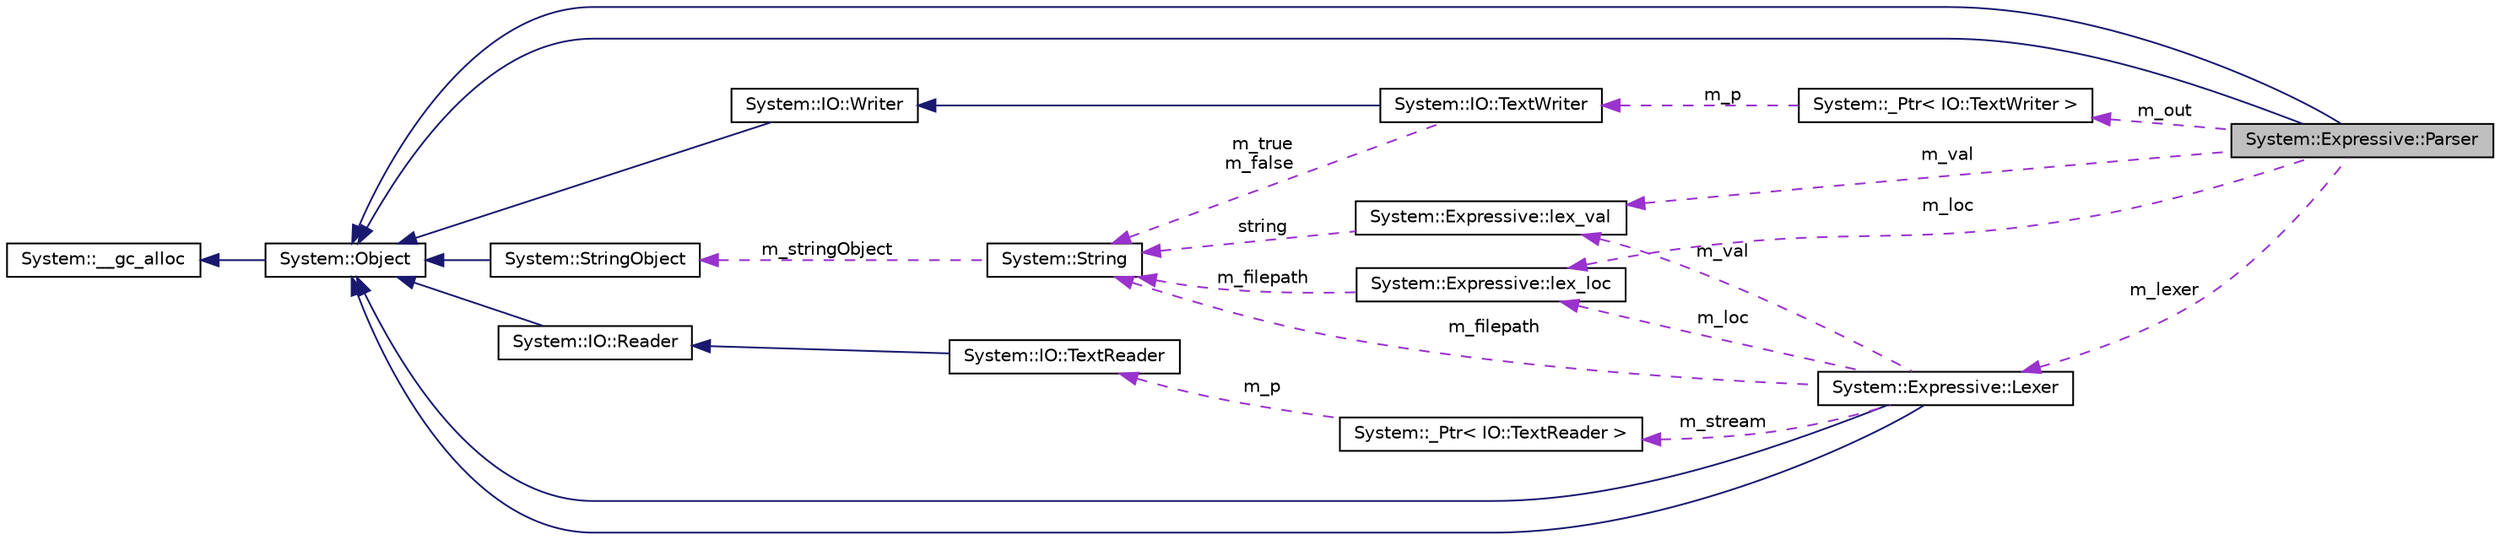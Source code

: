 digraph G
{
  edge [fontname="Helvetica",fontsize="10",labelfontname="Helvetica",labelfontsize="10"];
  node [fontname="Helvetica",fontsize="10",shape=record];
  rankdir="LR";
  Node1 [label="System::Expressive::Parser",height=0.2,width=0.4,color="black", fillcolor="grey75", style="filled" fontcolor="black"];
  Node2 -> Node1 [dir="back",color="midnightblue",fontsize="10",style="solid",fontname="Helvetica"];
  Node2 [label="System::Object",height=0.2,width=0.4,color="black", fillcolor="white", style="filled",URL="$class_system_1_1_object.html"];
  Node3 -> Node2 [dir="back",color="midnightblue",fontsize="10",style="solid",fontname="Helvetica"];
  Node3 [label="System::__gc_alloc",height=0.2,width=0.4,color="black", fillcolor="white", style="filled",URL="$class_system_1_1____gc__alloc.html"];
  Node2 -> Node1 [dir="back",color="midnightblue",fontsize="10",style="solid",fontname="Helvetica"];
  Node4 -> Node1 [dir="back",color="darkorchid3",fontsize="10",style="dashed",label=" m_out" ,fontname="Helvetica"];
  Node4 [label="System::_Ptr\< IO::TextWriter \>",height=0.2,width=0.4,color="black", fillcolor="white", style="filled",URL="$class_system_1_1___ptr.html"];
  Node5 -> Node4 [dir="back",color="darkorchid3",fontsize="10",style="dashed",label=" m_p" ,fontname="Helvetica"];
  Node5 [label="System::IO::TextWriter",height=0.2,width=0.4,color="black", fillcolor="white", style="filled",URL="$class_system_1_1_i_o_1_1_text_writer.html"];
  Node6 -> Node5 [dir="back",color="midnightblue",fontsize="10",style="solid",fontname="Helvetica"];
  Node6 [label="System::IO::Writer",height=0.2,width=0.4,color="black", fillcolor="white", style="filled",URL="$class_system_1_1_i_o_1_1_writer.html"];
  Node2 -> Node6 [dir="back",color="midnightblue",fontsize="10",style="solid",fontname="Helvetica"];
  Node7 -> Node5 [dir="back",color="darkorchid3",fontsize="10",style="dashed",label=" m_true\nm_false" ,fontname="Helvetica"];
  Node7 [label="System::String",height=0.2,width=0.4,color="black", fillcolor="white", style="filled",URL="$class_system_1_1_string.html"];
  Node8 -> Node7 [dir="back",color="darkorchid3",fontsize="10",style="dashed",label=" m_stringObject" ,fontname="Helvetica"];
  Node8 [label="System::StringObject",height=0.2,width=0.4,color="black", fillcolor="white", style="filled",URL="$class_system_1_1_string_object.html"];
  Node2 -> Node8 [dir="back",color="midnightblue",fontsize="10",style="solid",fontname="Helvetica"];
  Node9 -> Node1 [dir="back",color="darkorchid3",fontsize="10",style="dashed",label=" m_lexer" ,fontname="Helvetica"];
  Node9 [label="System::Expressive::Lexer",height=0.2,width=0.4,color="black", fillcolor="white", style="filled",URL="$class_system_1_1_expressive_1_1_lexer.html"];
  Node2 -> Node9 [dir="back",color="midnightblue",fontsize="10",style="solid",fontname="Helvetica"];
  Node2 -> Node9 [dir="back",color="midnightblue",fontsize="10",style="solid",fontname="Helvetica"];
  Node10 -> Node9 [dir="back",color="darkorchid3",fontsize="10",style="dashed",label=" m_stream" ,fontname="Helvetica"];
  Node10 [label="System::_Ptr\< IO::TextReader \>",height=0.2,width=0.4,color="black", fillcolor="white", style="filled",URL="$class_system_1_1___ptr.html"];
  Node11 -> Node10 [dir="back",color="darkorchid3",fontsize="10",style="dashed",label=" m_p" ,fontname="Helvetica"];
  Node11 [label="System::IO::TextReader",height=0.2,width=0.4,color="black", fillcolor="white", style="filled",URL="$class_system_1_1_i_o_1_1_text_reader.html"];
  Node12 -> Node11 [dir="back",color="midnightblue",fontsize="10",style="solid",fontname="Helvetica"];
  Node12 [label="System::IO::Reader",height=0.2,width=0.4,color="black", fillcolor="white", style="filled",URL="$class_system_1_1_i_o_1_1_reader.html"];
  Node2 -> Node12 [dir="back",color="midnightblue",fontsize="10",style="solid",fontname="Helvetica"];
  Node7 -> Node9 [dir="back",color="darkorchid3",fontsize="10",style="dashed",label=" m_filepath" ,fontname="Helvetica"];
  Node13 -> Node9 [dir="back",color="darkorchid3",fontsize="10",style="dashed",label=" m_loc" ,fontname="Helvetica"];
  Node13 [label="System::Expressive::lex_loc",height=0.2,width=0.4,color="black", fillcolor="white", style="filled",URL="$struct_system_1_1_expressive_1_1lex__loc.html"];
  Node7 -> Node13 [dir="back",color="darkorchid3",fontsize="10",style="dashed",label=" m_filepath" ,fontname="Helvetica"];
  Node14 -> Node9 [dir="back",color="darkorchid3",fontsize="10",style="dashed",label=" m_val" ,fontname="Helvetica"];
  Node14 [label="System::Expressive::lex_val",height=0.2,width=0.4,color="black", fillcolor="white", style="filled",URL="$struct_system_1_1_expressive_1_1lex__val.html"];
  Node7 -> Node14 [dir="back",color="darkorchid3",fontsize="10",style="dashed",label=" string" ,fontname="Helvetica"];
  Node13 -> Node1 [dir="back",color="darkorchid3",fontsize="10",style="dashed",label=" m_loc" ,fontname="Helvetica"];
  Node14 -> Node1 [dir="back",color="darkorchid3",fontsize="10",style="dashed",label=" m_val" ,fontname="Helvetica"];
}
